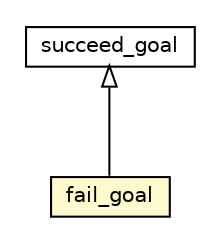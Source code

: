 #!/usr/local/bin/dot
#
# Class diagram 
# Generated by UMLGraph version R5_6_6-1-g9240c4 (http://www.umlgraph.org/)
#

digraph G {
	edge [fontname="Helvetica",fontsize=10,labelfontname="Helvetica",labelfontsize=10];
	node [fontname="Helvetica",fontsize=10,shape=plaintext];
	nodesep=0.25;
	ranksep=0.5;
	// jason.stdlib.succeed_goal
	c57388 [label=<<table title="jason.stdlib.succeed_goal" border="0" cellborder="1" cellspacing="0" cellpadding="2" port="p" href="./succeed_goal.html">
		<tr><td><table border="0" cellspacing="0" cellpadding="1">
<tr><td align="center" balign="center"> succeed_goal </td></tr>
		</table></td></tr>
		</table>>, URL="./succeed_goal.html", fontname="Helvetica", fontcolor="black", fontsize=10.0];
	// jason.stdlib.fail_goal
	c57428 [label=<<table title="jason.stdlib.fail_goal" border="0" cellborder="1" cellspacing="0" cellpadding="2" port="p" bgcolor="lemonChiffon" href="./fail_goal.html">
		<tr><td><table border="0" cellspacing="0" cellpadding="1">
<tr><td align="center" balign="center"> fail_goal </td></tr>
		</table></td></tr>
		</table>>, URL="./fail_goal.html", fontname="Helvetica", fontcolor="black", fontsize=10.0];
	//jason.stdlib.fail_goal extends jason.stdlib.succeed_goal
	c57388:p -> c57428:p [dir=back,arrowtail=empty];
}

